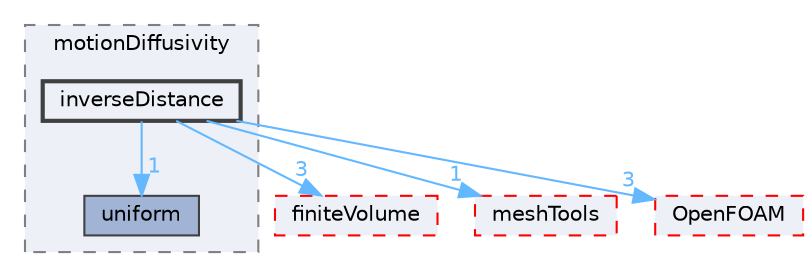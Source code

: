 digraph "src/fvMotionSolver/motionDiffusivity/inverseDistance"
{
 // LATEX_PDF_SIZE
  bgcolor="transparent";
  edge [fontname=Helvetica,fontsize=10,labelfontname=Helvetica,labelfontsize=10];
  node [fontname=Helvetica,fontsize=10,shape=box,height=0.2,width=0.4];
  compound=true
  subgraph clusterdir_8ab94aa558c9b87721da8bbf3fb9229e {
    graph [ bgcolor="#edf0f7", pencolor="grey50", label="motionDiffusivity", fontname=Helvetica,fontsize=10 style="filled,dashed", URL="dir_8ab94aa558c9b87721da8bbf3fb9229e.html",tooltip=""]
  dir_9ab4f326e917527a728683b764a3ad42 [label="uniform", fillcolor="#a2b4d6", color="grey25", style="filled", URL="dir_9ab4f326e917527a728683b764a3ad42.html",tooltip=""];
  dir_9479d565b7e39d7e2d261626ab267bcb [label="inverseDistance", fillcolor="#edf0f7", color="grey25", style="filled,bold", URL="dir_9479d565b7e39d7e2d261626ab267bcb.html",tooltip=""];
  }
  dir_9bd15774b555cf7259a6fa18f99fe99b [label="finiteVolume", fillcolor="#edf0f7", color="red", style="filled,dashed", URL="dir_9bd15774b555cf7259a6fa18f99fe99b.html",tooltip=""];
  dir_ae30ad0bef50cf391b24c614251bb9fd [label="meshTools", fillcolor="#edf0f7", color="red", style="filled,dashed", URL="dir_ae30ad0bef50cf391b24c614251bb9fd.html",tooltip=""];
  dir_c5473ff19b20e6ec4dfe5c310b3778a8 [label="OpenFOAM", fillcolor="#edf0f7", color="red", style="filled,dashed", URL="dir_c5473ff19b20e6ec4dfe5c310b3778a8.html",tooltip=""];
  dir_9479d565b7e39d7e2d261626ab267bcb->dir_9ab4f326e917527a728683b764a3ad42 [headlabel="1", labeldistance=1.5 headhref="dir_001953_004199.html" href="dir_001953_004199.html" color="steelblue1" fontcolor="steelblue1"];
  dir_9479d565b7e39d7e2d261626ab267bcb->dir_9bd15774b555cf7259a6fa18f99fe99b [headlabel="3", labeldistance=1.5 headhref="dir_001953_001387.html" href="dir_001953_001387.html" color="steelblue1" fontcolor="steelblue1"];
  dir_9479d565b7e39d7e2d261626ab267bcb->dir_ae30ad0bef50cf391b24c614251bb9fd [headlabel="1", labeldistance=1.5 headhref="dir_001953_002382.html" href="dir_001953_002382.html" color="steelblue1" fontcolor="steelblue1"];
  dir_9479d565b7e39d7e2d261626ab267bcb->dir_c5473ff19b20e6ec4dfe5c310b3778a8 [headlabel="3", labeldistance=1.5 headhref="dir_001953_002695.html" href="dir_001953_002695.html" color="steelblue1" fontcolor="steelblue1"];
}
